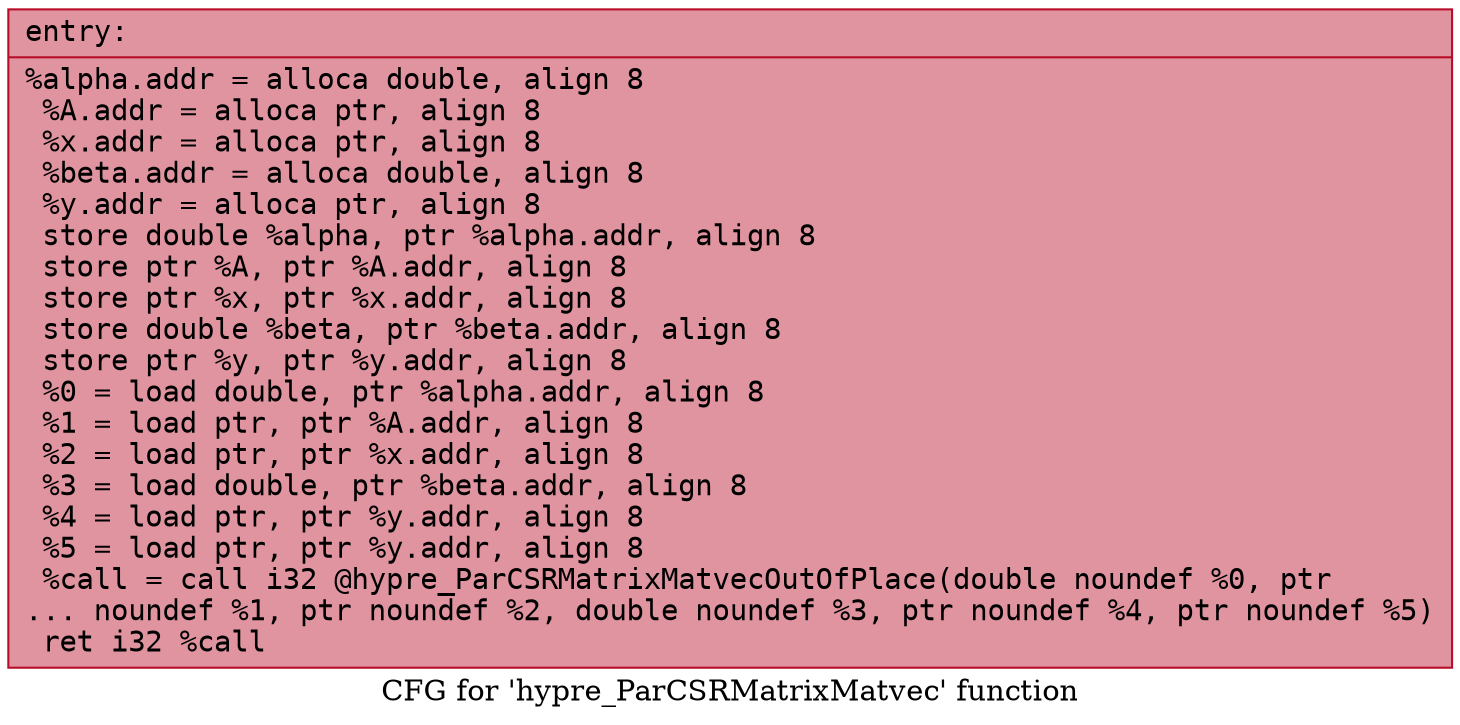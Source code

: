 digraph "CFG for 'hypre_ParCSRMatrixMatvec' function" {
	label="CFG for 'hypre_ParCSRMatrixMatvec' function";

	Node0x55ca55dce380 [shape=record,color="#b70d28ff", style=filled, fillcolor="#b70d2870" fontname="Courier",label="{entry:\l|  %alpha.addr = alloca double, align 8\l  %A.addr = alloca ptr, align 8\l  %x.addr = alloca ptr, align 8\l  %beta.addr = alloca double, align 8\l  %y.addr = alloca ptr, align 8\l  store double %alpha, ptr %alpha.addr, align 8\l  store ptr %A, ptr %A.addr, align 8\l  store ptr %x, ptr %x.addr, align 8\l  store double %beta, ptr %beta.addr, align 8\l  store ptr %y, ptr %y.addr, align 8\l  %0 = load double, ptr %alpha.addr, align 8\l  %1 = load ptr, ptr %A.addr, align 8\l  %2 = load ptr, ptr %x.addr, align 8\l  %3 = load double, ptr %beta.addr, align 8\l  %4 = load ptr, ptr %y.addr, align 8\l  %5 = load ptr, ptr %y.addr, align 8\l  %call = call i32 @hypre_ParCSRMatrixMatvecOutOfPlace(double noundef %0, ptr\l... noundef %1, ptr noundef %2, double noundef %3, ptr noundef %4, ptr noundef %5)\l  ret i32 %call\l}"];
}

